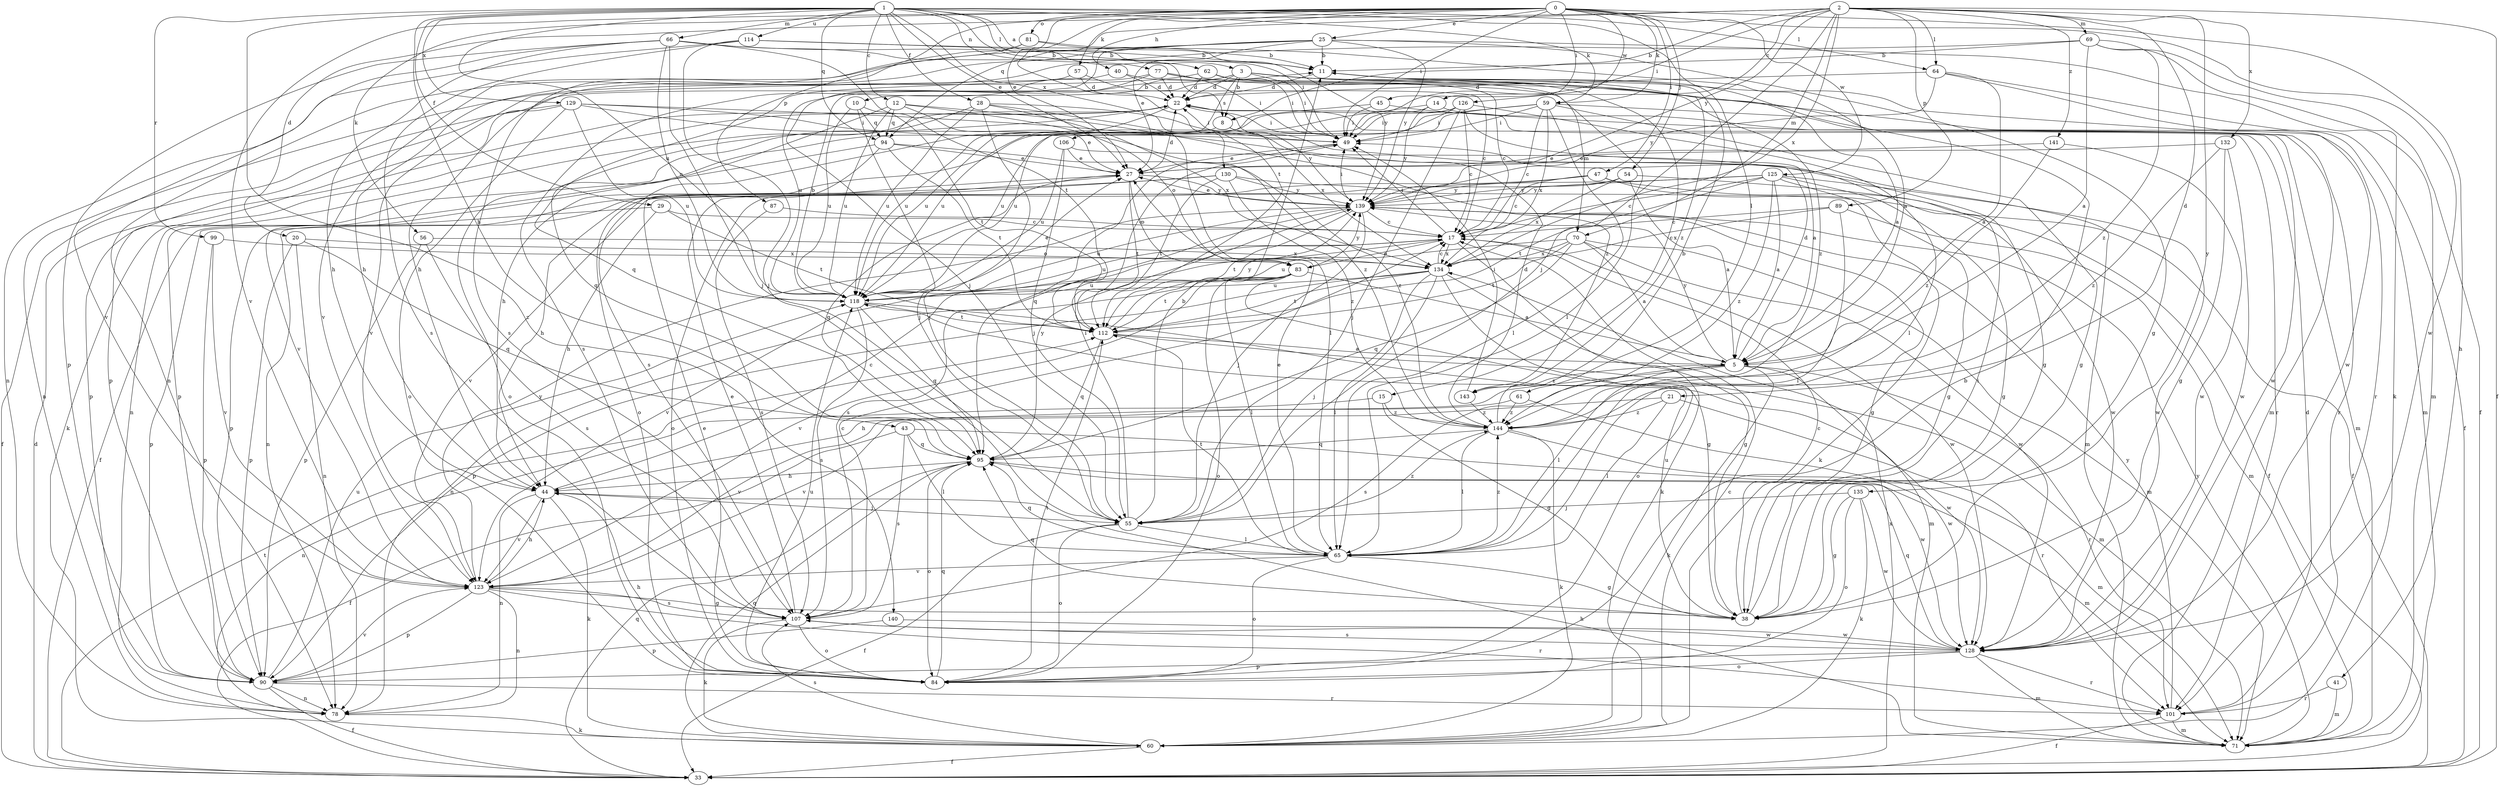 strict digraph  {
0;
1;
2;
3;
5;
8;
10;
11;
12;
14;
15;
17;
20;
21;
22;
25;
27;
28;
29;
33;
38;
40;
41;
43;
44;
45;
47;
49;
54;
55;
56;
57;
59;
60;
61;
62;
64;
65;
66;
69;
70;
71;
77;
78;
81;
83;
84;
87;
89;
90;
94;
95;
99;
101;
106;
107;
112;
114;
118;
123;
125;
126;
128;
129;
130;
132;
134;
135;
139;
140;
141;
143;
144;
0 -> 25  [label=e];
0 -> 27  [label=e];
0 -> 40  [label=h];
0 -> 41  [label=h];
0 -> 45  [label=i];
0 -> 47  [label=i];
0 -> 49  [label=i];
0 -> 54  [label=j];
0 -> 56  [label=k];
0 -> 57  [label=k];
0 -> 59  [label=k];
0 -> 81  [label=o];
0 -> 87  [label=p];
0 -> 112  [label=t];
0 -> 123  [label=v];
0 -> 125  [label=w];
0 -> 126  [label=w];
0 -> 128  [label=w];
1 -> 3  [label=a];
1 -> 8  [label=b];
1 -> 12  [label=c];
1 -> 27  [label=e];
1 -> 28  [label=f];
1 -> 29  [label=f];
1 -> 43  [label=h];
1 -> 59  [label=k];
1 -> 61  [label=l];
1 -> 62  [label=l];
1 -> 64  [label=l];
1 -> 66  [label=m];
1 -> 77  [label=n];
1 -> 94  [label=q];
1 -> 99  [label=r];
1 -> 114  [label=u];
1 -> 118  [label=u];
1 -> 129  [label=x];
1 -> 130  [label=x];
1 -> 140  [label=z];
2 -> 8  [label=b];
2 -> 14  [label=c];
2 -> 20  [label=d];
2 -> 21  [label=d];
2 -> 33  [label=f];
2 -> 49  [label=i];
2 -> 55  [label=j];
2 -> 64  [label=l];
2 -> 69  [label=m];
2 -> 70  [label=m];
2 -> 89  [label=p];
2 -> 94  [label=q];
2 -> 132  [label=x];
2 -> 134  [label=x];
2 -> 135  [label=y];
2 -> 139  [label=y];
2 -> 141  [label=z];
3 -> 5  [label=a];
3 -> 8  [label=b];
3 -> 10  [label=b];
3 -> 15  [label=c];
3 -> 22  [label=d];
3 -> 49  [label=i];
3 -> 70  [label=m];
3 -> 90  [label=p];
3 -> 106  [label=s];
3 -> 128  [label=w];
5 -> 22  [label=d];
5 -> 44  [label=h];
5 -> 60  [label=k];
5 -> 65  [label=l];
5 -> 101  [label=r];
5 -> 107  [label=s];
5 -> 128  [label=w];
5 -> 139  [label=y];
5 -> 143  [label=z];
8 -> 118  [label=u];
8 -> 134  [label=x];
8 -> 139  [label=y];
10 -> 55  [label=j];
10 -> 94  [label=q];
10 -> 112  [label=t];
10 -> 118  [label=u];
11 -> 22  [label=d];
11 -> 143  [label=z];
12 -> 27  [label=e];
12 -> 83  [label=o];
12 -> 94  [label=q];
12 -> 95  [label=q];
12 -> 118  [label=u];
12 -> 143  [label=z];
14 -> 49  [label=i];
14 -> 71  [label=m];
14 -> 118  [label=u];
14 -> 139  [label=y];
15 -> 38  [label=g];
15 -> 78  [label=n];
15 -> 144  [label=z];
17 -> 49  [label=i];
17 -> 60  [label=k];
17 -> 83  [label=o];
17 -> 118  [label=u];
17 -> 123  [label=v];
17 -> 128  [label=w];
17 -> 134  [label=x];
20 -> 78  [label=n];
20 -> 83  [label=o];
20 -> 90  [label=p];
20 -> 95  [label=q];
21 -> 65  [label=l];
21 -> 101  [label=r];
21 -> 123  [label=v];
21 -> 144  [label=z];
22 -> 49  [label=i];
22 -> 60  [label=k];
22 -> 78  [label=n];
22 -> 90  [label=p];
22 -> 101  [label=r];
22 -> 107  [label=s];
25 -> 11  [label=b];
25 -> 27  [label=e];
25 -> 38  [label=g];
25 -> 44  [label=h];
25 -> 55  [label=j];
25 -> 71  [label=m];
25 -> 78  [label=n];
25 -> 139  [label=y];
27 -> 22  [label=d];
27 -> 83  [label=o];
27 -> 95  [label=q];
27 -> 112  [label=t];
27 -> 139  [label=y];
28 -> 49  [label=i];
28 -> 55  [label=j];
28 -> 65  [label=l];
28 -> 84  [label=o];
28 -> 118  [label=u];
28 -> 134  [label=x];
29 -> 17  [label=c];
29 -> 44  [label=h];
29 -> 90  [label=p];
29 -> 112  [label=t];
33 -> 22  [label=d];
33 -> 95  [label=q];
33 -> 112  [label=t];
33 -> 134  [label=x];
38 -> 17  [label=c];
38 -> 49  [label=i];
38 -> 95  [label=q];
38 -> 118  [label=u];
40 -> 22  [label=d];
40 -> 123  [label=v];
40 -> 144  [label=z];
41 -> 71  [label=m];
41 -> 101  [label=r];
43 -> 33  [label=f];
43 -> 65  [label=l];
43 -> 95  [label=q];
43 -> 107  [label=s];
43 -> 128  [label=w];
44 -> 17  [label=c];
44 -> 55  [label=j];
44 -> 60  [label=k];
44 -> 78  [label=n];
44 -> 123  [label=v];
45 -> 49  [label=i];
45 -> 118  [label=u];
45 -> 128  [label=w];
47 -> 17  [label=c];
47 -> 33  [label=f];
47 -> 90  [label=p];
47 -> 128  [label=w];
47 -> 139  [label=y];
49 -> 27  [label=e];
49 -> 95  [label=q];
54 -> 5  [label=a];
54 -> 33  [label=f];
54 -> 78  [label=n];
54 -> 134  [label=x];
54 -> 139  [label=y];
55 -> 11  [label=b];
55 -> 33  [label=f];
55 -> 49  [label=i];
55 -> 65  [label=l];
55 -> 84  [label=o];
55 -> 144  [label=z];
56 -> 90  [label=p];
56 -> 107  [label=s];
56 -> 134  [label=x];
57 -> 17  [label=c];
57 -> 22  [label=d];
57 -> 95  [label=q];
59 -> 17  [label=c];
59 -> 38  [label=g];
59 -> 44  [label=h];
59 -> 49  [label=i];
59 -> 65  [label=l];
59 -> 101  [label=r];
59 -> 118  [label=u];
59 -> 134  [label=x];
60 -> 17  [label=c];
60 -> 33  [label=f];
60 -> 95  [label=q];
60 -> 107  [label=s];
61 -> 123  [label=v];
61 -> 128  [label=w];
61 -> 144  [label=z];
62 -> 17  [label=c];
62 -> 22  [label=d];
62 -> 49  [label=i];
62 -> 71  [label=m];
62 -> 78  [label=n];
64 -> 5  [label=a];
64 -> 22  [label=d];
64 -> 33  [label=f];
64 -> 71  [label=m];
64 -> 139  [label=y];
65 -> 27  [label=e];
65 -> 38  [label=g];
65 -> 84  [label=o];
65 -> 95  [label=q];
65 -> 112  [label=t];
65 -> 123  [label=v];
65 -> 144  [label=z];
66 -> 11  [label=b];
66 -> 44  [label=h];
66 -> 49  [label=i];
66 -> 55  [label=j];
66 -> 90  [label=p];
66 -> 112  [label=t];
66 -> 118  [label=u];
66 -> 123  [label=v];
69 -> 5  [label=a];
69 -> 11  [label=b];
69 -> 33  [label=f];
69 -> 44  [label=h];
69 -> 60  [label=k];
69 -> 144  [label=z];
70 -> 5  [label=a];
70 -> 71  [label=m];
70 -> 95  [label=q];
70 -> 112  [label=t];
70 -> 118  [label=u];
70 -> 128  [label=w];
70 -> 134  [label=x];
71 -> 44  [label=h];
71 -> 139  [label=y];
77 -> 22  [label=d];
77 -> 49  [label=i];
77 -> 65  [label=l];
77 -> 101  [label=r];
77 -> 107  [label=s];
77 -> 118  [label=u];
78 -> 60  [label=k];
81 -> 11  [label=b];
81 -> 107  [label=s];
81 -> 123  [label=v];
81 -> 139  [label=y];
83 -> 5  [label=a];
83 -> 38  [label=g];
83 -> 65  [label=l];
83 -> 78  [label=n];
83 -> 84  [label=o];
83 -> 112  [label=t];
83 -> 118  [label=u];
83 -> 123  [label=v];
83 -> 139  [label=y];
84 -> 11  [label=b];
84 -> 27  [label=e];
84 -> 44  [label=h];
84 -> 95  [label=q];
84 -> 112  [label=t];
84 -> 118  [label=u];
87 -> 17  [label=c];
87 -> 107  [label=s];
89 -> 17  [label=c];
89 -> 65  [label=l];
89 -> 71  [label=m];
89 -> 134  [label=x];
90 -> 33  [label=f];
90 -> 78  [label=n];
90 -> 101  [label=r];
90 -> 118  [label=u];
90 -> 123  [label=v];
94 -> 27  [label=e];
94 -> 33  [label=f];
94 -> 84  [label=o];
94 -> 112  [label=t];
94 -> 144  [label=z];
95 -> 44  [label=h];
95 -> 71  [label=m];
95 -> 84  [label=o];
95 -> 139  [label=y];
99 -> 90  [label=p];
99 -> 123  [label=v];
99 -> 134  [label=x];
101 -> 22  [label=d];
101 -> 33  [label=f];
101 -> 71  [label=m];
101 -> 139  [label=y];
106 -> 27  [label=e];
106 -> 55  [label=j];
106 -> 71  [label=m];
106 -> 118  [label=u];
107 -> 17  [label=c];
107 -> 27  [label=e];
107 -> 60  [label=k];
107 -> 84  [label=o];
107 -> 128  [label=w];
112 -> 5  [label=a];
112 -> 71  [label=m];
112 -> 95  [label=q];
112 -> 139  [label=y];
114 -> 5  [label=a];
114 -> 11  [label=b];
114 -> 55  [label=j];
114 -> 78  [label=n];
114 -> 107  [label=s];
118 -> 11  [label=b];
118 -> 27  [label=e];
118 -> 71  [label=m];
118 -> 95  [label=q];
118 -> 107  [label=s];
118 -> 112  [label=t];
123 -> 38  [label=g];
123 -> 44  [label=h];
123 -> 78  [label=n];
123 -> 90  [label=p];
123 -> 101  [label=r];
123 -> 107  [label=s];
123 -> 139  [label=y];
125 -> 5  [label=a];
125 -> 17  [label=c];
125 -> 38  [label=g];
125 -> 60  [label=k];
125 -> 112  [label=t];
125 -> 123  [label=v];
125 -> 128  [label=w];
125 -> 139  [label=y];
125 -> 144  [label=z];
126 -> 5  [label=a];
126 -> 17  [label=c];
126 -> 49  [label=i];
126 -> 55  [label=j];
126 -> 65  [label=l];
126 -> 118  [label=u];
126 -> 123  [label=v];
128 -> 71  [label=m];
128 -> 84  [label=o];
128 -> 90  [label=p];
128 -> 95  [label=q];
128 -> 101  [label=r];
128 -> 107  [label=s];
129 -> 33  [label=f];
129 -> 38  [label=g];
129 -> 49  [label=i];
129 -> 84  [label=o];
129 -> 90  [label=p];
129 -> 118  [label=u];
129 -> 144  [label=z];
130 -> 38  [label=g];
130 -> 44  [label=h];
130 -> 84  [label=o];
130 -> 112  [label=t];
130 -> 139  [label=y];
130 -> 144  [label=z];
132 -> 27  [label=e];
132 -> 38  [label=g];
132 -> 128  [label=w];
132 -> 144  [label=z];
134 -> 17  [label=c];
134 -> 38  [label=g];
134 -> 55  [label=j];
134 -> 65  [label=l];
134 -> 84  [label=o];
134 -> 90  [label=p];
134 -> 112  [label=t];
134 -> 118  [label=u];
135 -> 38  [label=g];
135 -> 55  [label=j];
135 -> 60  [label=k];
135 -> 84  [label=o];
135 -> 128  [label=w];
139 -> 17  [label=c];
139 -> 27  [label=e];
139 -> 38  [label=g];
139 -> 49  [label=i];
139 -> 55  [label=j];
139 -> 107  [label=s];
139 -> 112  [label=t];
139 -> 118  [label=u];
140 -> 90  [label=p];
140 -> 128  [label=w];
141 -> 27  [label=e];
141 -> 128  [label=w];
141 -> 144  [label=z];
143 -> 49  [label=i];
143 -> 144  [label=z];
144 -> 11  [label=b];
144 -> 22  [label=d];
144 -> 60  [label=k];
144 -> 65  [label=l];
144 -> 71  [label=m];
144 -> 95  [label=q];
}
